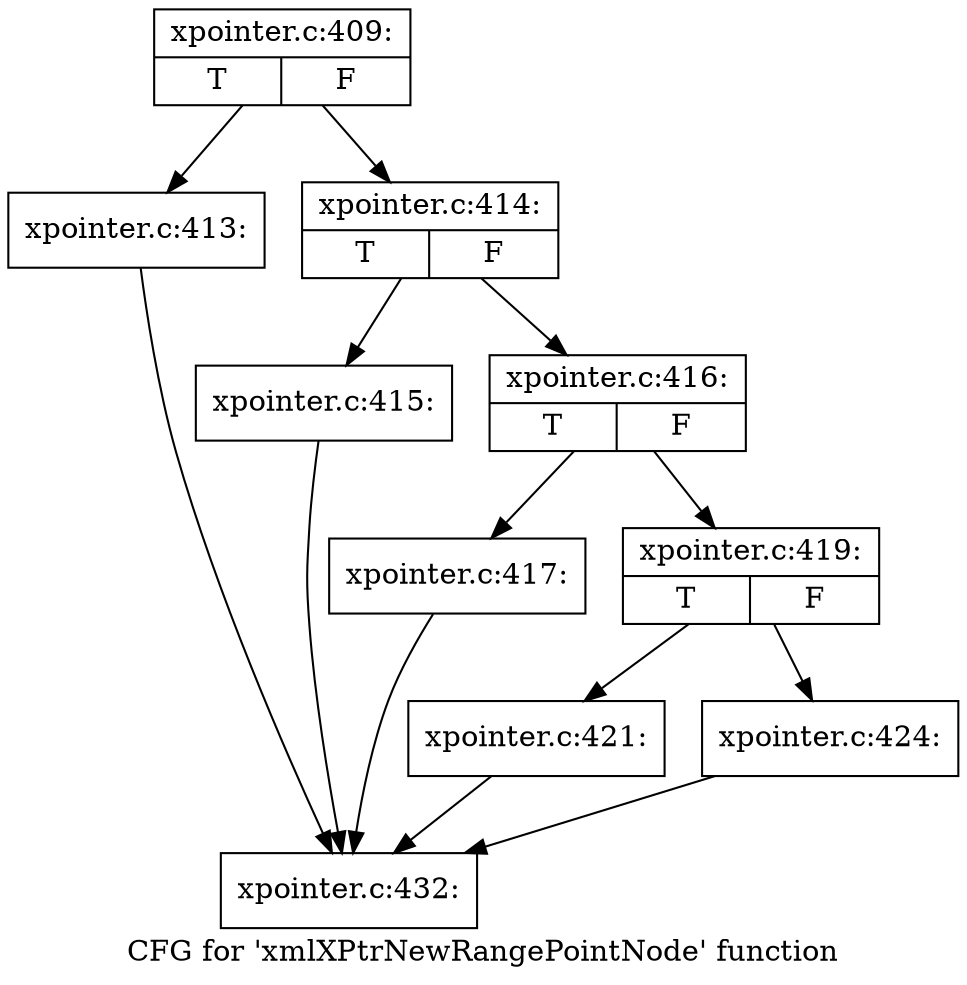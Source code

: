 digraph "CFG for 'xmlXPtrNewRangePointNode' function" {
	label="CFG for 'xmlXPtrNewRangePointNode' function";

	Node0x50adf40 [shape=record,label="{xpointer.c:409:|{<s0>T|<s1>F}}"];
	Node0x50adf40 -> Node0x50aeb50;
	Node0x50adf40 -> Node0x50aeba0;
	Node0x50aeb50 [shape=record,label="{xpointer.c:413:}"];
	Node0x50aeb50 -> Node0x50a5440;
	Node0x50aeba0 [shape=record,label="{xpointer.c:414:|{<s0>T|<s1>F}}"];
	Node0x50aeba0 -> Node0x50a8420;
	Node0x50aeba0 -> Node0x50a8470;
	Node0x50a8420 [shape=record,label="{xpointer.c:415:}"];
	Node0x50a8420 -> Node0x50a5440;
	Node0x50a8470 [shape=record,label="{xpointer.c:416:|{<s0>T|<s1>F}}"];
	Node0x50a8470 -> Node0x50a88d0;
	Node0x50a8470 -> Node0x50a8920;
	Node0x50a88d0 [shape=record,label="{xpointer.c:417:}"];
	Node0x50a88d0 -> Node0x50a5440;
	Node0x50a8920 [shape=record,label="{xpointer.c:419:|{<s0>T|<s1>F}}"];
	Node0x50a8920 -> Node0x50b0570;
	Node0x50a8920 -> Node0x50b05c0;
	Node0x50b0570 [shape=record,label="{xpointer.c:421:}"];
	Node0x50b0570 -> Node0x50a5440;
	Node0x50b05c0 [shape=record,label="{xpointer.c:424:}"];
	Node0x50b05c0 -> Node0x50a5440;
	Node0x50a5440 [shape=record,label="{xpointer.c:432:}"];
}
